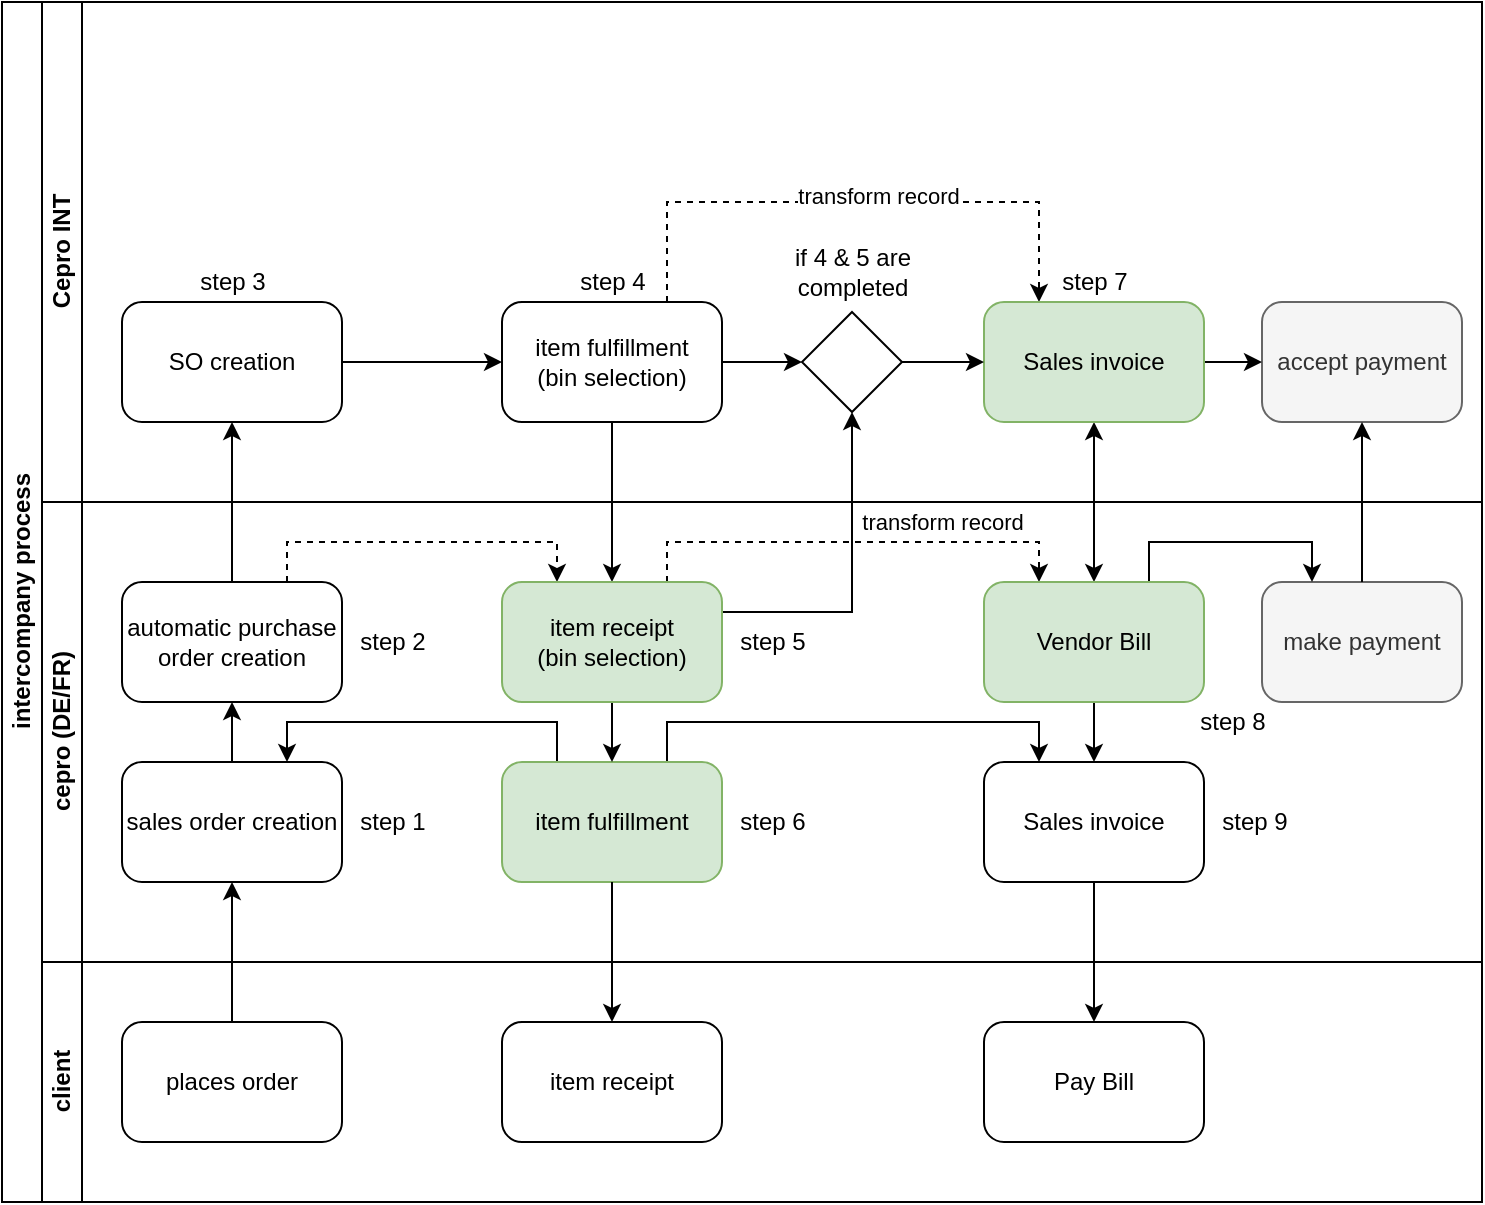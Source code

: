 <mxfile version="14.7.7" type="github">
  <diagram id="kgpKYQtTHZ0yAKxKKP6v" name="Page-1">
    <mxGraphModel dx="789" dy="825" grid="1" gridSize="10" guides="1" tooltips="1" connect="1" arrows="1" fold="1" page="1" pageScale="1" pageWidth="850" pageHeight="1100" math="0" shadow="0">
      <root>
        <mxCell id="0" />
        <mxCell id="1" parent="0" />
        <mxCell id="2VjHeU6Kj2DrrdjrndzW-1" value="intercompany process" style="swimlane;html=1;childLayout=stackLayout;resizeParent=1;resizeParentMax=0;horizontal=0;startSize=20;horizontalStack=0;" vertex="1" parent="1">
          <mxGeometry x="40" y="160" width="740" height="600" as="geometry" />
        </mxCell>
        <mxCell id="2VjHeU6Kj2DrrdjrndzW-2" value="Cepro INT" style="swimlane;html=1;startSize=20;horizontal=0;" vertex="1" parent="2VjHeU6Kj2DrrdjrndzW-1">
          <mxGeometry x="20" width="720" height="250" as="geometry" />
        </mxCell>
        <mxCell id="2VjHeU6Kj2DrrdjrndzW-11" value="SO creation" style="points=[[0.25,0,0],[0.5,0,0],[0.75,0,0],[1,0.25,0],[1,0.5,0],[1,0.75,0],[0.75,1,0],[0.5,1,0],[0.25,1,0],[0,0.75,0],[0,0.5,0],[0,0.25,0]];shape=mxgraph.bpmn.task;whiteSpace=wrap;rectStyle=rounded;size=10;taskMarker=abstract;" vertex="1" parent="2VjHeU6Kj2DrrdjrndzW-2">
          <mxGeometry x="40" y="150" width="110" height="60" as="geometry" />
        </mxCell>
        <mxCell id="2VjHeU6Kj2DrrdjrndzW-33" value="step 3" style="text;html=1;align=center;verticalAlign=middle;resizable=0;points=[];autosize=1;strokeColor=none;" vertex="1" parent="2VjHeU6Kj2DrrdjrndzW-2">
          <mxGeometry x="70" y="130" width="50" height="20" as="geometry" />
        </mxCell>
        <mxCell id="2VjHeU6Kj2DrrdjrndzW-34" value="step 4" style="text;html=1;align=center;verticalAlign=middle;resizable=0;points=[];autosize=1;strokeColor=none;" vertex="1" parent="2VjHeU6Kj2DrrdjrndzW-2">
          <mxGeometry x="260" y="130" width="50" height="20" as="geometry" />
        </mxCell>
        <mxCell id="2VjHeU6Kj2DrrdjrndzW-37" value="step 7" style="text;html=1;align=center;verticalAlign=middle;resizable=0;points=[];autosize=1;strokeColor=none;" vertex="1" parent="2VjHeU6Kj2DrrdjrndzW-2">
          <mxGeometry x="501" y="130" width="50" height="20" as="geometry" />
        </mxCell>
        <mxCell id="2VjHeU6Kj2DrrdjrndzW-40" value="" style="points=[[0.25,0.25,0],[0.5,0,0],[0.75,0.25,0],[1,0.5,0],[0.75,0.75,0],[0.5,1,0],[0.25,0.75,0],[0,0.5,0]];shape=mxgraph.bpmn.gateway2;html=1;verticalLabelPosition=bottom;labelBackgroundColor=#ffffff;verticalAlign=top;align=center;perimeter=rhombusPerimeter;outlineConnect=0;outline=none;symbol=none;" vertex="1" parent="2VjHeU6Kj2DrrdjrndzW-2">
          <mxGeometry x="380" y="155" width="50" height="50" as="geometry" />
        </mxCell>
        <mxCell id="2VjHeU6Kj2DrrdjrndzW-44" value="if 4 &amp;amp; 5 are&lt;br&gt;completed" style="text;html=1;align=center;verticalAlign=middle;resizable=0;points=[];autosize=1;strokeColor=none;" vertex="1" parent="2VjHeU6Kj2DrrdjrndzW-2">
          <mxGeometry x="370" y="120" width="70" height="30" as="geometry" />
        </mxCell>
        <mxCell id="2VjHeU6Kj2DrrdjrndzW-53" value="accept payment" style="points=[[0.25,0,0],[0.5,0,0],[0.75,0,0],[1,0.25,0],[1,0.5,0],[1,0.75,0],[0.75,1,0],[0.5,1,0],[0.25,1,0],[0,0.75,0],[0,0.5,0],[0,0.25,0]];shape=mxgraph.bpmn.task;whiteSpace=wrap;rectStyle=rounded;size=10;taskMarker=abstract;fillColor=#f5f5f5;strokeColor=#666666;fontColor=#333333;" vertex="1" parent="2VjHeU6Kj2DrrdjrndzW-2">
          <mxGeometry x="610" y="150" width="100" height="60" as="geometry" />
        </mxCell>
        <mxCell id="2VjHeU6Kj2DrrdjrndzW-3" value="cepro (DE/FR)" style="swimlane;html=1;startSize=20;horizontal=0;" vertex="1" parent="2VjHeU6Kj2DrrdjrndzW-1">
          <mxGeometry x="20" y="250" width="720" height="230" as="geometry" />
        </mxCell>
        <mxCell id="2VjHeU6Kj2DrrdjrndzW-6" value="sales order creation" style="points=[[0.25,0,0],[0.5,0,0],[0.75,0,0],[1,0.25,0],[1,0.5,0],[1,0.75,0],[0.75,1,0],[0.5,1,0],[0.25,1,0],[0,0.75,0],[0,0.5,0],[0,0.25,0]];shape=mxgraph.bpmn.task;whiteSpace=wrap;rectStyle=rounded;size=10;taskMarker=abstract;" vertex="1" parent="2VjHeU6Kj2DrrdjrndzW-3">
          <mxGeometry x="40" y="130" width="110" height="60" as="geometry" />
        </mxCell>
        <mxCell id="2VjHeU6Kj2DrrdjrndzW-9" value="automatic purchase order creation" style="points=[[0.25,0,0],[0.5,0,0],[0.75,0,0],[1,0.25,0],[1,0.5,0],[1,0.75,0],[0.75,1,0],[0.5,1,0],[0.25,1,0],[0,0.75,0],[0,0.5,0],[0,0.25,0]];shape=mxgraph.bpmn.task;whiteSpace=wrap;rectStyle=rounded;size=10;taskMarker=abstract;" vertex="1" parent="2VjHeU6Kj2DrrdjrndzW-3">
          <mxGeometry x="40" y="40" width="110" height="60" as="geometry" />
        </mxCell>
        <mxCell id="2VjHeU6Kj2DrrdjrndzW-10" value="" style="edgeStyle=orthogonalEdgeStyle;rounded=0;orthogonalLoop=1;jettySize=auto;html=1;" edge="1" parent="2VjHeU6Kj2DrrdjrndzW-3" source="2VjHeU6Kj2DrrdjrndzW-6" target="2VjHeU6Kj2DrrdjrndzW-9">
          <mxGeometry relative="1" as="geometry" />
        </mxCell>
        <mxCell id="2VjHeU6Kj2DrrdjrndzW-46" style="edgeStyle=orthogonalEdgeStyle;rounded=0;orthogonalLoop=1;jettySize=auto;html=1;exitX=0.25;exitY=0;exitDx=0;exitDy=0;exitPerimeter=0;entryX=0.75;entryY=0;entryDx=0;entryDy=0;entryPerimeter=0;startArrow=none;startFill=0;" edge="1" parent="2VjHeU6Kj2DrrdjrndzW-3" source="2VjHeU6Kj2DrrdjrndzW-17" target="2VjHeU6Kj2DrrdjrndzW-6">
          <mxGeometry relative="1" as="geometry" />
        </mxCell>
        <mxCell id="2VjHeU6Kj2DrrdjrndzW-47" style="edgeStyle=orthogonalEdgeStyle;rounded=0;orthogonalLoop=1;jettySize=auto;html=1;exitX=0.75;exitY=0;exitDx=0;exitDy=0;exitPerimeter=0;entryX=0.25;entryY=0;entryDx=0;entryDy=0;entryPerimeter=0;startArrow=none;startFill=0;" edge="1" parent="2VjHeU6Kj2DrrdjrndzW-3" source="2VjHeU6Kj2DrrdjrndzW-17" target="2VjHeU6Kj2DrrdjrndzW-25">
          <mxGeometry relative="1" as="geometry" />
        </mxCell>
        <mxCell id="2VjHeU6Kj2DrrdjrndzW-17" value="item fulfillment" style="points=[[0.25,0,0],[0.5,0,0],[0.75,0,0],[1,0.25,0],[1,0.5,0],[1,0.75,0],[0.75,1,0],[0.5,1,0],[0.25,1,0],[0,0.75,0],[0,0.5,0],[0,0.25,0]];shape=mxgraph.bpmn.task;whiteSpace=wrap;rectStyle=rounded;size=10;taskMarker=abstract;fillColor=#d5e8d4;strokeColor=#82b366;" vertex="1" parent="2VjHeU6Kj2DrrdjrndzW-3">
          <mxGeometry x="230" y="130" width="110" height="60" as="geometry" />
        </mxCell>
        <mxCell id="2VjHeU6Kj2DrrdjrndzW-25" value="Sales invoice" style="points=[[0.25,0,0],[0.5,0,0],[0.75,0,0],[1,0.25,0],[1,0.5,0],[1,0.75,0],[0.75,1,0],[0.5,1,0],[0.25,1,0],[0,0.75,0],[0,0.5,0],[0,0.25,0]];shape=mxgraph.bpmn.task;whiteSpace=wrap;rectStyle=rounded;size=10;taskMarker=abstract;" vertex="1" parent="2VjHeU6Kj2DrrdjrndzW-3">
          <mxGeometry x="471" y="130" width="110" height="60" as="geometry" />
        </mxCell>
        <mxCell id="2VjHeU6Kj2DrrdjrndzW-32" value="step 2" style="text;html=1;align=center;verticalAlign=middle;resizable=0;points=[];autosize=1;strokeColor=none;" vertex="1" parent="2VjHeU6Kj2DrrdjrndzW-3">
          <mxGeometry x="150" y="60" width="50" height="20" as="geometry" />
        </mxCell>
        <mxCell id="2VjHeU6Kj2DrrdjrndzW-29" value="step 1" style="text;html=1;align=center;verticalAlign=middle;resizable=0;points=[];autosize=1;strokeColor=none;" vertex="1" parent="2VjHeU6Kj2DrrdjrndzW-3">
          <mxGeometry x="150" y="150" width="50" height="20" as="geometry" />
        </mxCell>
        <mxCell id="2VjHeU6Kj2DrrdjrndzW-36" value="step 6" style="text;html=1;align=center;verticalAlign=middle;resizable=0;points=[];autosize=1;strokeColor=none;" vertex="1" parent="2VjHeU6Kj2DrrdjrndzW-3">
          <mxGeometry x="340" y="150" width="50" height="20" as="geometry" />
        </mxCell>
        <mxCell id="2VjHeU6Kj2DrrdjrndzW-38" value="step 8" style="text;html=1;align=center;verticalAlign=middle;resizable=0;points=[];autosize=1;strokeColor=none;" vertex="1" parent="2VjHeU6Kj2DrrdjrndzW-3">
          <mxGeometry x="570" y="100" width="50" height="20" as="geometry" />
        </mxCell>
        <mxCell id="2VjHeU6Kj2DrrdjrndzW-54" value="make payment" style="points=[[0.25,0,0],[0.5,0,0],[0.75,0,0],[1,0.25,0],[1,0.5,0],[1,0.75,0],[0.75,1,0],[0.5,1,0],[0.25,1,0],[0,0.75,0],[0,0.5,0],[0,0.25,0]];shape=mxgraph.bpmn.task;whiteSpace=wrap;rectStyle=rounded;size=10;taskMarker=abstract;fillColor=#f5f5f5;strokeColor=#666666;fontColor=#333333;" vertex="1" parent="2VjHeU6Kj2DrrdjrndzW-3">
          <mxGeometry x="610" y="40" width="100" height="60" as="geometry" />
        </mxCell>
        <mxCell id="2VjHeU6Kj2DrrdjrndzW-4" value="client" style="swimlane;html=1;startSize=20;horizontal=0;" vertex="1" parent="2VjHeU6Kj2DrrdjrndzW-1">
          <mxGeometry x="20" y="480" width="720" height="120" as="geometry" />
        </mxCell>
        <mxCell id="2VjHeU6Kj2DrrdjrndzW-5" value="places order" style="points=[[0.25,0,0],[0.5,0,0],[0.75,0,0],[1,0.25,0],[1,0.5,0],[1,0.75,0],[0.75,1,0],[0.5,1,0],[0.25,1,0],[0,0.75,0],[0,0.5,0],[0,0.25,0]];shape=mxgraph.bpmn.task;whiteSpace=wrap;rectStyle=rounded;size=10;taskMarker=abstract;" vertex="1" parent="2VjHeU6Kj2DrrdjrndzW-4">
          <mxGeometry x="40" y="30" width="110" height="60" as="geometry" />
        </mxCell>
        <mxCell id="2VjHeU6Kj2DrrdjrndzW-19" value="item receipt" style="points=[[0.25,0,0],[0.5,0,0],[0.75,0,0],[1,0.25,0],[1,0.5,0],[1,0.75,0],[0.75,1,0],[0.5,1,0],[0.25,1,0],[0,0.75,0],[0,0.5,0],[0,0.25,0]];shape=mxgraph.bpmn.task;whiteSpace=wrap;rectStyle=rounded;size=10;taskMarker=abstract;" vertex="1" parent="2VjHeU6Kj2DrrdjrndzW-4">
          <mxGeometry x="230" y="30" width="110" height="60" as="geometry" />
        </mxCell>
        <mxCell id="2VjHeU6Kj2DrrdjrndzW-27" value="Pay Bill" style="points=[[0.25,0,0],[0.5,0,0],[0.75,0,0],[1,0.25,0],[1,0.5,0],[1,0.75,0],[0.75,1,0],[0.5,1,0],[0.25,1,0],[0,0.75,0],[0,0.5,0],[0,0.25,0]];shape=mxgraph.bpmn.task;whiteSpace=wrap;rectStyle=rounded;size=10;taskMarker=abstract;" vertex="1" parent="2VjHeU6Kj2DrrdjrndzW-4">
          <mxGeometry x="471" y="30" width="110" height="60" as="geometry" />
        </mxCell>
        <mxCell id="2VjHeU6Kj2DrrdjrndzW-7" value="" style="edgeStyle=orthogonalEdgeStyle;rounded=0;orthogonalLoop=1;jettySize=auto;html=1;" edge="1" parent="2VjHeU6Kj2DrrdjrndzW-1" source="2VjHeU6Kj2DrrdjrndzW-5" target="2VjHeU6Kj2DrrdjrndzW-6">
          <mxGeometry relative="1" as="geometry" />
        </mxCell>
        <mxCell id="2VjHeU6Kj2DrrdjrndzW-12" value="" style="edgeStyle=orthogonalEdgeStyle;rounded=0;orthogonalLoop=1;jettySize=auto;html=1;" edge="1" parent="2VjHeU6Kj2DrrdjrndzW-1" source="2VjHeU6Kj2DrrdjrndzW-9" target="2VjHeU6Kj2DrrdjrndzW-11">
          <mxGeometry relative="1" as="geometry" />
        </mxCell>
        <mxCell id="2VjHeU6Kj2DrrdjrndzW-20" value="" style="edgeStyle=orthogonalEdgeStyle;rounded=0;orthogonalLoop=1;jettySize=auto;html=1;" edge="1" parent="2VjHeU6Kj2DrrdjrndzW-1" source="2VjHeU6Kj2DrrdjrndzW-17" target="2VjHeU6Kj2DrrdjrndzW-19">
          <mxGeometry relative="1" as="geometry" />
        </mxCell>
        <mxCell id="2VjHeU6Kj2DrrdjrndzW-28" value="" style="edgeStyle=orthogonalEdgeStyle;rounded=0;orthogonalLoop=1;jettySize=auto;html=1;" edge="1" parent="2VjHeU6Kj2DrrdjrndzW-1" source="2VjHeU6Kj2DrrdjrndzW-25" target="2VjHeU6Kj2DrrdjrndzW-27">
          <mxGeometry relative="1" as="geometry" />
        </mxCell>
        <mxCell id="2VjHeU6Kj2DrrdjrndzW-56" style="edgeStyle=orthogonalEdgeStyle;rounded=0;orthogonalLoop=1;jettySize=auto;html=1;exitX=0.5;exitY=0;exitDx=0;exitDy=0;exitPerimeter=0;entryX=0.5;entryY=1;entryDx=0;entryDy=0;entryPerimeter=0;startArrow=none;startFill=0;" edge="1" parent="2VjHeU6Kj2DrrdjrndzW-1" source="2VjHeU6Kj2DrrdjrndzW-54" target="2VjHeU6Kj2DrrdjrndzW-53">
          <mxGeometry relative="1" as="geometry" />
        </mxCell>
        <mxCell id="2VjHeU6Kj2DrrdjrndzW-16" value="" style="edgeStyle=orthogonalEdgeStyle;rounded=0;orthogonalLoop=1;jettySize=auto;html=1;" edge="1" parent="1" source="2VjHeU6Kj2DrrdjrndzW-13" target="2VjHeU6Kj2DrrdjrndzW-15">
          <mxGeometry relative="1" as="geometry" />
        </mxCell>
        <mxCell id="2VjHeU6Kj2DrrdjrndzW-42" style="edgeStyle=orthogonalEdgeStyle;rounded=0;orthogonalLoop=1;jettySize=auto;html=1;exitX=1;exitY=0.5;exitDx=0;exitDy=0;exitPerimeter=0;entryX=0;entryY=0.5;entryDx=0;entryDy=0;entryPerimeter=0;startArrow=none;startFill=0;" edge="1" parent="1" source="2VjHeU6Kj2DrrdjrndzW-13" target="2VjHeU6Kj2DrrdjrndzW-40">
          <mxGeometry relative="1" as="geometry" />
        </mxCell>
        <mxCell id="2VjHeU6Kj2DrrdjrndzW-59" style="edgeStyle=orthogonalEdgeStyle;rounded=0;orthogonalLoop=1;jettySize=auto;html=1;exitX=0.75;exitY=0;exitDx=0;exitDy=0;exitPerimeter=0;entryX=0.25;entryY=0;entryDx=0;entryDy=0;entryPerimeter=0;startArrow=none;startFill=0;dashed=1;" edge="1" parent="1" source="2VjHeU6Kj2DrrdjrndzW-13" target="2VjHeU6Kj2DrrdjrndzW-21">
          <mxGeometry relative="1" as="geometry">
            <Array as="points">
              <mxPoint x="373" y="260" />
              <mxPoint x="559" y="260" />
            </Array>
          </mxGeometry>
        </mxCell>
        <mxCell id="2VjHeU6Kj2DrrdjrndzW-60" value="transform record" style="edgeLabel;html=1;align=center;verticalAlign=middle;resizable=0;points=[];" vertex="1" connectable="0" parent="2VjHeU6Kj2DrrdjrndzW-59">
          <mxGeometry x="0.08" y="3" relative="1" as="geometry">
            <mxPoint x="1" as="offset" />
          </mxGeometry>
        </mxCell>
        <mxCell id="2VjHeU6Kj2DrrdjrndzW-13" value="item fulfillment&#xa;(bin selection)" style="points=[[0.25,0,0],[0.5,0,0],[0.75,0,0],[1,0.25,0],[1,0.5,0],[1,0.75,0],[0.75,1,0],[0.5,1,0],[0.25,1,0],[0,0.75,0],[0,0.5,0],[0,0.25,0]];shape=mxgraph.bpmn.task;whiteSpace=wrap;rectStyle=rounded;size=10;taskMarker=abstract;" vertex="1" parent="1">
          <mxGeometry x="290" y="310" width="110" height="60" as="geometry" />
        </mxCell>
        <mxCell id="2VjHeU6Kj2DrrdjrndzW-14" value="" style="edgeStyle=orthogonalEdgeStyle;rounded=0;orthogonalLoop=1;jettySize=auto;html=1;" edge="1" parent="1" source="2VjHeU6Kj2DrrdjrndzW-11" target="2VjHeU6Kj2DrrdjrndzW-13">
          <mxGeometry relative="1" as="geometry" />
        </mxCell>
        <mxCell id="2VjHeU6Kj2DrrdjrndzW-18" value="" style="edgeStyle=orthogonalEdgeStyle;rounded=0;orthogonalLoop=1;jettySize=auto;html=1;" edge="1" parent="1" source="2VjHeU6Kj2DrrdjrndzW-15" target="2VjHeU6Kj2DrrdjrndzW-17">
          <mxGeometry relative="1" as="geometry" />
        </mxCell>
        <mxCell id="2VjHeU6Kj2DrrdjrndzW-41" style="edgeStyle=orthogonalEdgeStyle;rounded=0;orthogonalLoop=1;jettySize=auto;html=1;exitX=1;exitY=0.25;exitDx=0;exitDy=0;exitPerimeter=0;entryX=0.5;entryY=1;entryDx=0;entryDy=0;entryPerimeter=0;startArrow=none;startFill=0;" edge="1" parent="1" source="2VjHeU6Kj2DrrdjrndzW-15" target="2VjHeU6Kj2DrrdjrndzW-40">
          <mxGeometry relative="1" as="geometry" />
        </mxCell>
        <mxCell id="2VjHeU6Kj2DrrdjrndzW-45" style="edgeStyle=orthogonalEdgeStyle;rounded=0;orthogonalLoop=1;jettySize=auto;html=1;entryX=0.25;entryY=0;entryDx=0;entryDy=0;entryPerimeter=0;startArrow=none;startFill=0;exitX=0.75;exitY=0;exitDx=0;exitDy=0;exitPerimeter=0;dashed=1;" edge="1" parent="1" source="2VjHeU6Kj2DrrdjrndzW-9" target="2VjHeU6Kj2DrrdjrndzW-15">
          <mxGeometry relative="1" as="geometry">
            <mxPoint x="180" y="420" as="sourcePoint" />
          </mxGeometry>
        </mxCell>
        <mxCell id="2VjHeU6Kj2DrrdjrndzW-48" style="edgeStyle=orthogonalEdgeStyle;rounded=0;orthogonalLoop=1;jettySize=auto;html=1;exitX=0.75;exitY=0;exitDx=0;exitDy=0;exitPerimeter=0;entryX=0.25;entryY=0;entryDx=0;entryDy=0;entryPerimeter=0;startArrow=none;startFill=0;dashed=1;" edge="1" parent="1" source="2VjHeU6Kj2DrrdjrndzW-15" target="2VjHeU6Kj2DrrdjrndzW-23">
          <mxGeometry relative="1" as="geometry" />
        </mxCell>
        <mxCell id="2VjHeU6Kj2DrrdjrndzW-61" value="transform record" style="edgeLabel;html=1;align=center;verticalAlign=middle;resizable=0;points=[];" vertex="1" connectable="0" parent="2VjHeU6Kj2DrrdjrndzW-48">
          <mxGeometry x="0.35" y="1" relative="1" as="geometry">
            <mxPoint x="5" y="-9" as="offset" />
          </mxGeometry>
        </mxCell>
        <mxCell id="2VjHeU6Kj2DrrdjrndzW-15" value="item receipt&#xa;(bin selection)" style="points=[[0.25,0,0],[0.5,0,0],[0.75,0,0],[1,0.25,0],[1,0.5,0],[1,0.75,0],[0.75,1,0],[0.5,1,0],[0.25,1,0],[0,0.75,0],[0,0.5,0],[0,0.25,0]];shape=mxgraph.bpmn.task;whiteSpace=wrap;rectStyle=rounded;size=10;taskMarker=abstract;fillColor=#d5e8d4;strokeColor=#82b366;" vertex="1" parent="1">
          <mxGeometry x="290" y="450" width="110" height="60" as="geometry" />
        </mxCell>
        <mxCell id="2VjHeU6Kj2DrrdjrndzW-24" value="" style="edgeStyle=orthogonalEdgeStyle;rounded=0;orthogonalLoop=1;jettySize=auto;html=1;startArrow=classic;startFill=1;" edge="1" parent="1" source="2VjHeU6Kj2DrrdjrndzW-21" target="2VjHeU6Kj2DrrdjrndzW-23">
          <mxGeometry relative="1" as="geometry" />
        </mxCell>
        <mxCell id="2VjHeU6Kj2DrrdjrndzW-57" style="edgeStyle=orthogonalEdgeStyle;rounded=0;orthogonalLoop=1;jettySize=auto;html=1;exitX=1;exitY=0.5;exitDx=0;exitDy=0;exitPerimeter=0;entryX=0;entryY=0.5;entryDx=0;entryDy=0;entryPerimeter=0;startArrow=none;startFill=0;" edge="1" parent="1" source="2VjHeU6Kj2DrrdjrndzW-21" target="2VjHeU6Kj2DrrdjrndzW-53">
          <mxGeometry relative="1" as="geometry" />
        </mxCell>
        <mxCell id="2VjHeU6Kj2DrrdjrndzW-21" value="Sales invoice" style="points=[[0.25,0,0],[0.5,0,0],[0.75,0,0],[1,0.25,0],[1,0.5,0],[1,0.75,0],[0.75,1,0],[0.5,1,0],[0.25,1,0],[0,0.75,0],[0,0.5,0],[0,0.25,0]];shape=mxgraph.bpmn.task;whiteSpace=wrap;rectStyle=rounded;size=10;taskMarker=abstract;fillColor=#d5e8d4;strokeColor=#82b366;" vertex="1" parent="1">
          <mxGeometry x="531" y="310" width="110" height="60" as="geometry" />
        </mxCell>
        <mxCell id="2VjHeU6Kj2DrrdjrndzW-26" value="" style="edgeStyle=orthogonalEdgeStyle;rounded=0;orthogonalLoop=1;jettySize=auto;html=1;" edge="1" parent="1" source="2VjHeU6Kj2DrrdjrndzW-23" target="2VjHeU6Kj2DrrdjrndzW-25">
          <mxGeometry relative="1" as="geometry" />
        </mxCell>
        <mxCell id="2VjHeU6Kj2DrrdjrndzW-58" style="edgeStyle=orthogonalEdgeStyle;rounded=0;orthogonalLoop=1;jettySize=auto;html=1;exitX=0.75;exitY=0;exitDx=0;exitDy=0;exitPerimeter=0;entryX=0.25;entryY=0;entryDx=0;entryDy=0;entryPerimeter=0;startArrow=none;startFill=0;" edge="1" parent="1" source="2VjHeU6Kj2DrrdjrndzW-23" target="2VjHeU6Kj2DrrdjrndzW-54">
          <mxGeometry relative="1" as="geometry" />
        </mxCell>
        <mxCell id="2VjHeU6Kj2DrrdjrndzW-23" value="Vendor Bill" style="points=[[0.25,0,0],[0.5,0,0],[0.75,0,0],[1,0.25,0],[1,0.5,0],[1,0.75,0],[0.75,1,0],[0.5,1,0],[0.25,1,0],[0,0.75,0],[0,0.5,0],[0,0.25,0]];shape=mxgraph.bpmn.task;whiteSpace=wrap;rectStyle=rounded;size=10;taskMarker=abstract;fillColor=#d5e8d4;strokeColor=#82b366;" vertex="1" parent="1">
          <mxGeometry x="531" y="450" width="110" height="60" as="geometry" />
        </mxCell>
        <mxCell id="2VjHeU6Kj2DrrdjrndzW-35" value="step 5" style="text;html=1;align=center;verticalAlign=middle;resizable=0;points=[];autosize=1;strokeColor=none;" vertex="1" parent="1">
          <mxGeometry x="400" y="470" width="50" height="20" as="geometry" />
        </mxCell>
        <mxCell id="2VjHeU6Kj2DrrdjrndzW-39" value="step 9" style="text;html=1;align=center;verticalAlign=middle;resizable=0;points=[];autosize=1;strokeColor=none;" vertex="1" parent="1">
          <mxGeometry x="641" y="560" width="50" height="20" as="geometry" />
        </mxCell>
        <mxCell id="2VjHeU6Kj2DrrdjrndzW-43" style="edgeStyle=orthogonalEdgeStyle;rounded=0;orthogonalLoop=1;jettySize=auto;html=1;exitX=1;exitY=0.5;exitDx=0;exitDy=0;exitPerimeter=0;entryX=0;entryY=0.5;entryDx=0;entryDy=0;entryPerimeter=0;startArrow=none;startFill=0;" edge="1" parent="1" source="2VjHeU6Kj2DrrdjrndzW-40" target="2VjHeU6Kj2DrrdjrndzW-21">
          <mxGeometry relative="1" as="geometry">
            <mxPoint x="511" y="340" as="sourcePoint" />
          </mxGeometry>
        </mxCell>
      </root>
    </mxGraphModel>
  </diagram>
</mxfile>

